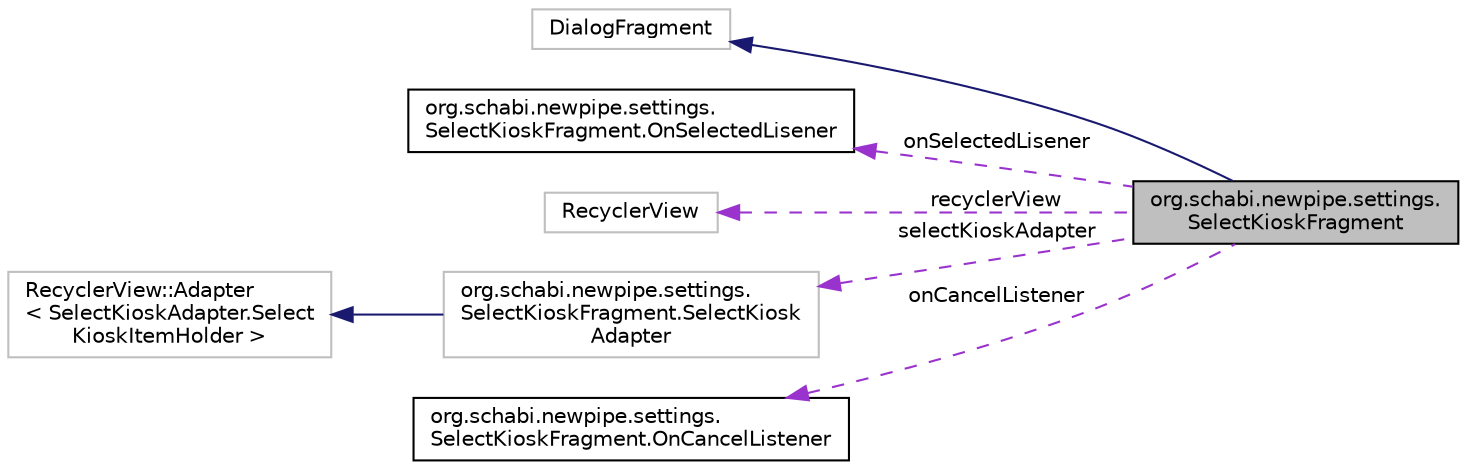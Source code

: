 digraph "org.schabi.newpipe.settings.SelectKioskFragment"
{
 // LATEX_PDF_SIZE
  edge [fontname="Helvetica",fontsize="10",labelfontname="Helvetica",labelfontsize="10"];
  node [fontname="Helvetica",fontsize="10",shape=record];
  rankdir="LR";
  Node2 [label="org.schabi.newpipe.settings.\lSelectKioskFragment",height=0.2,width=0.4,color="black", fillcolor="grey75", style="filled", fontcolor="black",tooltip=" "];
  Node3 -> Node2 [dir="back",color="midnightblue",fontsize="10",style="solid",fontname="Helvetica"];
  Node3 [label="DialogFragment",height=0.2,width=0.4,color="grey75", fillcolor="white", style="filled",tooltip=" "];
  Node4 -> Node2 [dir="back",color="darkorchid3",fontsize="10",style="dashed",label=" onSelectedLisener" ,fontname="Helvetica"];
  Node4 [label="org.schabi.newpipe.settings.\lSelectKioskFragment.OnSelectedLisener",height=0.2,width=0.4,color="black", fillcolor="white", style="filled",URL="$interfaceorg_1_1schabi_1_1newpipe_1_1settings_1_1_select_kiosk_fragment_1_1_on_selected_lisener.html",tooltip=" "];
  Node5 -> Node2 [dir="back",color="darkorchid3",fontsize="10",style="dashed",label=" recyclerView" ,fontname="Helvetica"];
  Node5 [label="RecyclerView",height=0.2,width=0.4,color="grey75", fillcolor="white", style="filled",tooltip=" "];
  Node6 -> Node2 [dir="back",color="darkorchid3",fontsize="10",style="dashed",label=" selectKioskAdapter" ,fontname="Helvetica"];
  Node6 [label="org.schabi.newpipe.settings.\lSelectKioskFragment.SelectKiosk\lAdapter",height=0.2,width=0.4,color="grey75", fillcolor="white", style="filled",tooltip=" "];
  Node7 -> Node6 [dir="back",color="midnightblue",fontsize="10",style="solid",fontname="Helvetica"];
  Node7 [label="RecyclerView::Adapter\l\< SelectKioskAdapter.Select\lKioskItemHolder \>",height=0.2,width=0.4,color="grey75", fillcolor="white", style="filled",tooltip=" "];
  Node8 -> Node2 [dir="back",color="darkorchid3",fontsize="10",style="dashed",label=" onCancelListener" ,fontname="Helvetica"];
  Node8 [label="org.schabi.newpipe.settings.\lSelectKioskFragment.OnCancelListener",height=0.2,width=0.4,color="black", fillcolor="white", style="filled",URL="$interfaceorg_1_1schabi_1_1newpipe_1_1settings_1_1_select_kiosk_fragment_1_1_on_cancel_listener.html",tooltip=" "];
}
